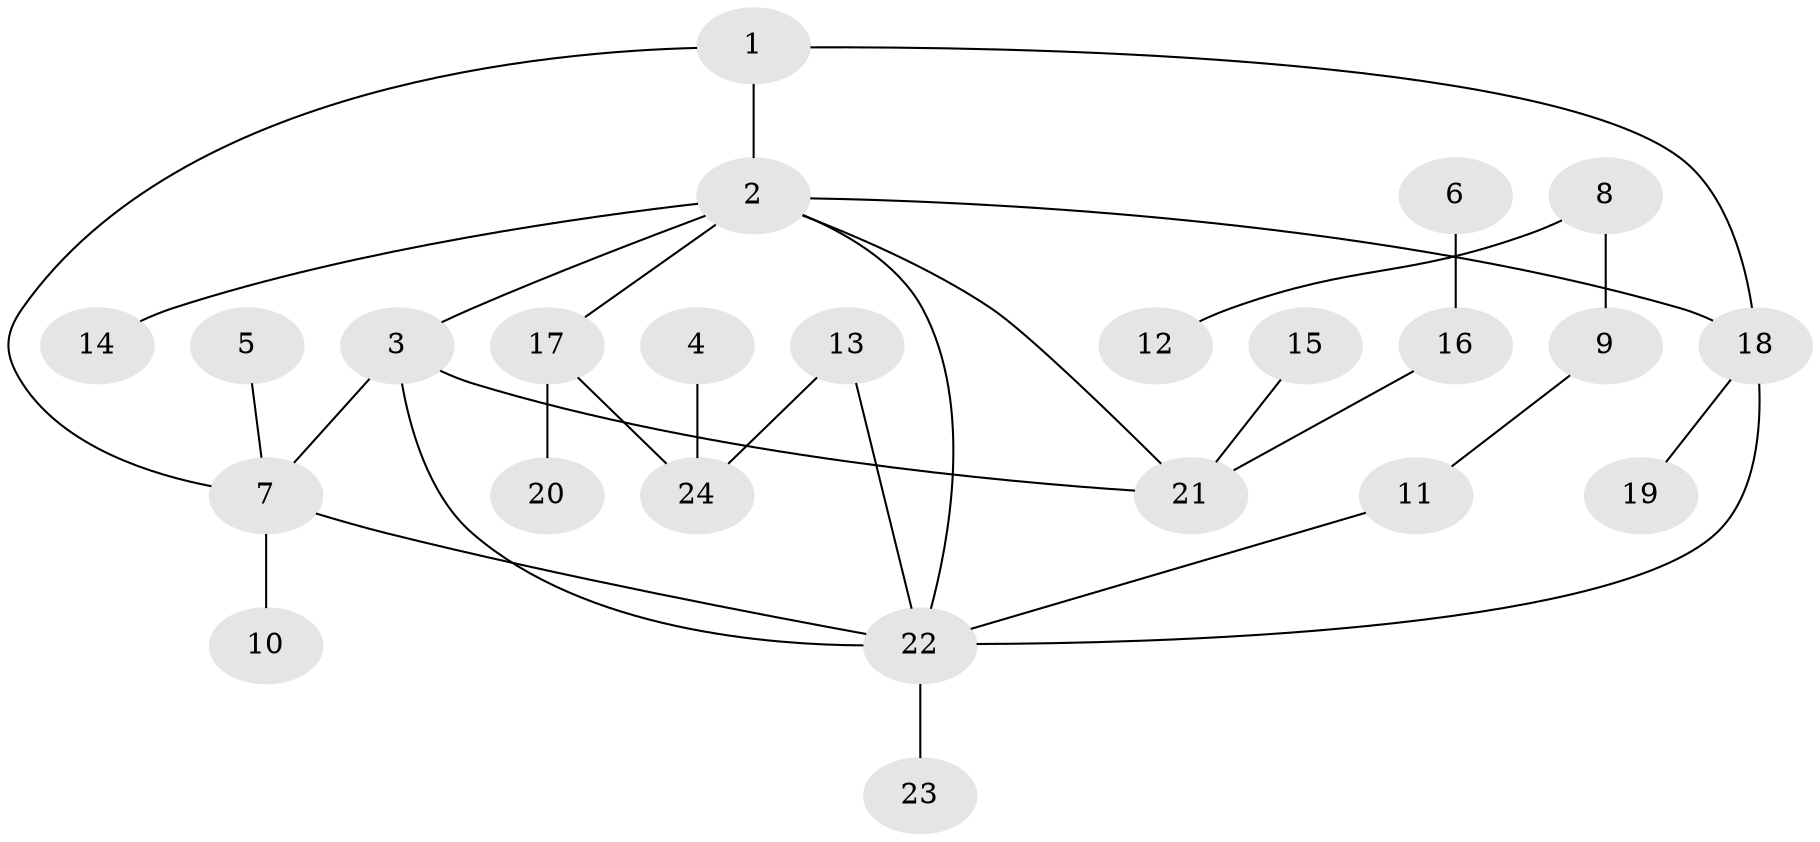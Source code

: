 // original degree distribution, {4: 0.08333333333333333, 5: 0.125, 3: 0.10416666666666667, 6: 0.041666666666666664, 1: 0.5625, 2: 0.08333333333333333}
// Generated by graph-tools (version 1.1) at 2025/50/03/09/25 03:50:33]
// undirected, 24 vertices, 30 edges
graph export_dot {
graph [start="1"]
  node [color=gray90,style=filled];
  1;
  2;
  3;
  4;
  5;
  6;
  7;
  8;
  9;
  10;
  11;
  12;
  13;
  14;
  15;
  16;
  17;
  18;
  19;
  20;
  21;
  22;
  23;
  24;
  1 -- 2 [weight=1.0];
  1 -- 7 [weight=1.0];
  1 -- 18 [weight=1.0];
  2 -- 3 [weight=1.0];
  2 -- 14 [weight=1.0];
  2 -- 17 [weight=1.0];
  2 -- 18 [weight=1.0];
  2 -- 21 [weight=1.0];
  2 -- 22 [weight=1.0];
  3 -- 7 [weight=1.0];
  3 -- 21 [weight=1.0];
  3 -- 22 [weight=1.0];
  4 -- 24 [weight=1.0];
  5 -- 7 [weight=1.0];
  6 -- 16 [weight=1.0];
  7 -- 10 [weight=1.0];
  7 -- 22 [weight=1.0];
  8 -- 9 [weight=1.0];
  8 -- 12 [weight=1.0];
  9 -- 11 [weight=1.0];
  11 -- 22 [weight=1.0];
  13 -- 22 [weight=1.0];
  13 -- 24 [weight=1.0];
  15 -- 21 [weight=1.0];
  16 -- 21 [weight=1.0];
  17 -- 20 [weight=1.0];
  17 -- 24 [weight=1.0];
  18 -- 19 [weight=1.0];
  18 -- 22 [weight=1.0];
  22 -- 23 [weight=1.0];
}
